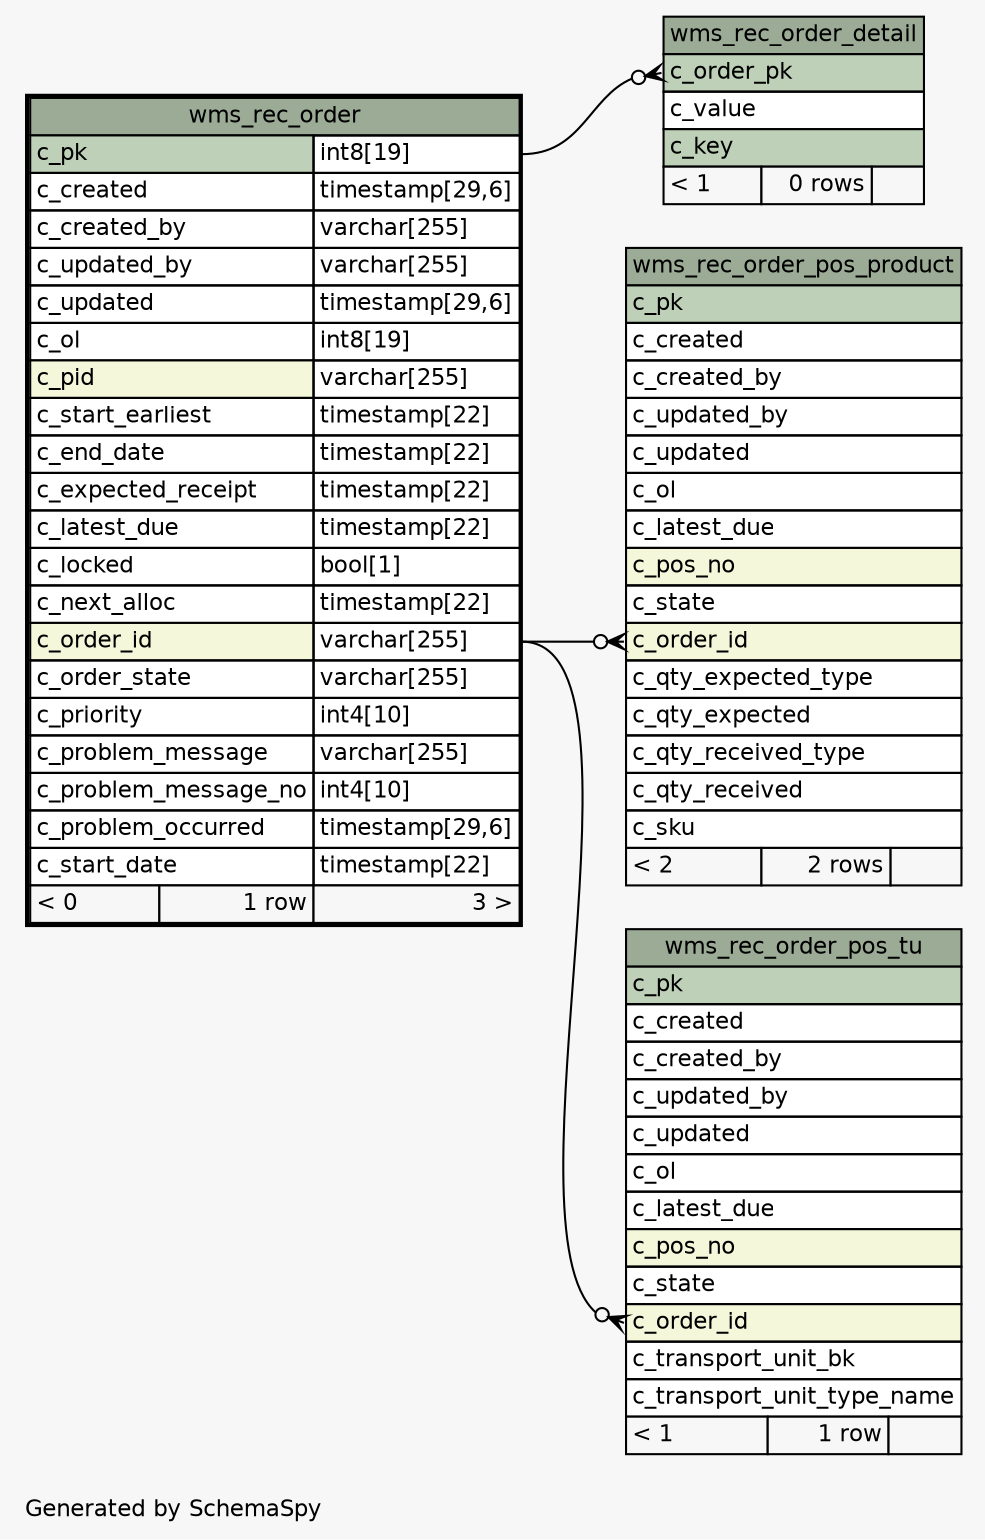 // dot 2.43.0 on Linux 5.15.0-1024-azure
// SchemaSpy rev Unknown
digraph "oneDegreeRelationshipsDiagram" {
  graph [
    rankdir="RL"
    bgcolor="#f7f7f7"
    label="\nGenerated by SchemaSpy"
    labeljust="l"
    nodesep="0.18"
    ranksep="0.46"
    fontname="Helvetica"
    fontsize="11"
  ];
  node [
    fontname="Helvetica"
    fontsize="11"
    shape="plaintext"
  ];
  edge [
    arrowsize="0.8"
  ];
  "wms_rec_order_detail":"c_order_pk":w -> "wms_rec_order":"c_pk.type":e [arrowhead=none dir=back arrowtail=crowodot];
  "wms_rec_order_pos_product":"c_order_id":w -> "wms_rec_order":"c_order_id.type":e [arrowhead=none dir=back arrowtail=crowodot];
  "wms_rec_order_pos_tu":"c_order_id":w -> "wms_rec_order":"c_order_id.type":e [arrowhead=none dir=back arrowtail=crowodot];
  "wms_rec_order" [
    label=<
    <TABLE BORDER="2" CELLBORDER="1" CELLSPACING="0" BGCOLOR="#ffffff">
      <TR><TD COLSPAN="3" BGCOLOR="#9bab96" ALIGN="CENTER">wms_rec_order</TD></TR>
      <TR><TD PORT="c_pk" COLSPAN="2" BGCOLOR="#bed1b8" ALIGN="LEFT">c_pk</TD><TD PORT="c_pk.type" ALIGN="LEFT">int8[19]</TD></TR>
      <TR><TD PORT="c_created" COLSPAN="2" ALIGN="LEFT">c_created</TD><TD PORT="c_created.type" ALIGN="LEFT">timestamp[29,6]</TD></TR>
      <TR><TD PORT="c_created_by" COLSPAN="2" ALIGN="LEFT">c_created_by</TD><TD PORT="c_created_by.type" ALIGN="LEFT">varchar[255]</TD></TR>
      <TR><TD PORT="c_updated_by" COLSPAN="2" ALIGN="LEFT">c_updated_by</TD><TD PORT="c_updated_by.type" ALIGN="LEFT">varchar[255]</TD></TR>
      <TR><TD PORT="c_updated" COLSPAN="2" ALIGN="LEFT">c_updated</TD><TD PORT="c_updated.type" ALIGN="LEFT">timestamp[29,6]</TD></TR>
      <TR><TD PORT="c_ol" COLSPAN="2" ALIGN="LEFT">c_ol</TD><TD PORT="c_ol.type" ALIGN="LEFT">int8[19]</TD></TR>
      <TR><TD PORT="c_pid" COLSPAN="2" BGCOLOR="#f4f7da" ALIGN="LEFT">c_pid</TD><TD PORT="c_pid.type" ALIGN="LEFT">varchar[255]</TD></TR>
      <TR><TD PORT="c_start_earliest" COLSPAN="2" ALIGN="LEFT">c_start_earliest</TD><TD PORT="c_start_earliest.type" ALIGN="LEFT">timestamp[22]</TD></TR>
      <TR><TD PORT="c_end_date" COLSPAN="2" ALIGN="LEFT">c_end_date</TD><TD PORT="c_end_date.type" ALIGN="LEFT">timestamp[22]</TD></TR>
      <TR><TD PORT="c_expected_receipt" COLSPAN="2" ALIGN="LEFT">c_expected_receipt</TD><TD PORT="c_expected_receipt.type" ALIGN="LEFT">timestamp[22]</TD></TR>
      <TR><TD PORT="c_latest_due" COLSPAN="2" ALIGN="LEFT">c_latest_due</TD><TD PORT="c_latest_due.type" ALIGN="LEFT">timestamp[22]</TD></TR>
      <TR><TD PORT="c_locked" COLSPAN="2" ALIGN="LEFT">c_locked</TD><TD PORT="c_locked.type" ALIGN="LEFT">bool[1]</TD></TR>
      <TR><TD PORT="c_next_alloc" COLSPAN="2" ALIGN="LEFT">c_next_alloc</TD><TD PORT="c_next_alloc.type" ALIGN="LEFT">timestamp[22]</TD></TR>
      <TR><TD PORT="c_order_id" COLSPAN="2" BGCOLOR="#f4f7da" ALIGN="LEFT">c_order_id</TD><TD PORT="c_order_id.type" ALIGN="LEFT">varchar[255]</TD></TR>
      <TR><TD PORT="c_order_state" COLSPAN="2" ALIGN="LEFT">c_order_state</TD><TD PORT="c_order_state.type" ALIGN="LEFT">varchar[255]</TD></TR>
      <TR><TD PORT="c_priority" COLSPAN="2" ALIGN="LEFT">c_priority</TD><TD PORT="c_priority.type" ALIGN="LEFT">int4[10]</TD></TR>
      <TR><TD PORT="c_problem_message" COLSPAN="2" ALIGN="LEFT">c_problem_message</TD><TD PORT="c_problem_message.type" ALIGN="LEFT">varchar[255]</TD></TR>
      <TR><TD PORT="c_problem_message_no" COLSPAN="2" ALIGN="LEFT">c_problem_message_no</TD><TD PORT="c_problem_message_no.type" ALIGN="LEFT">int4[10]</TD></TR>
      <TR><TD PORT="c_problem_occurred" COLSPAN="2" ALIGN="LEFT">c_problem_occurred</TD><TD PORT="c_problem_occurred.type" ALIGN="LEFT">timestamp[29,6]</TD></TR>
      <TR><TD PORT="c_start_date" COLSPAN="2" ALIGN="LEFT">c_start_date</TD><TD PORT="c_start_date.type" ALIGN="LEFT">timestamp[22]</TD></TR>
      <TR><TD ALIGN="LEFT" BGCOLOR="#f7f7f7">&lt; 0</TD><TD ALIGN="RIGHT" BGCOLOR="#f7f7f7">1 row</TD><TD ALIGN="RIGHT" BGCOLOR="#f7f7f7">3 &gt;</TD></TR>
    </TABLE>>
    URL="wms_rec_order.html"
    tooltip="wms_rec_order"
  ];
  "wms_rec_order_detail" [
    label=<
    <TABLE BORDER="0" CELLBORDER="1" CELLSPACING="0" BGCOLOR="#ffffff">
      <TR><TD COLSPAN="3" BGCOLOR="#9bab96" ALIGN="CENTER">wms_rec_order_detail</TD></TR>
      <TR><TD PORT="c_order_pk" COLSPAN="3" BGCOLOR="#bed1b8" ALIGN="LEFT">c_order_pk</TD></TR>
      <TR><TD PORT="c_value" COLSPAN="3" ALIGN="LEFT">c_value</TD></TR>
      <TR><TD PORT="c_key" COLSPAN="3" BGCOLOR="#bed1b8" ALIGN="LEFT">c_key</TD></TR>
      <TR><TD ALIGN="LEFT" BGCOLOR="#f7f7f7">&lt; 1</TD><TD ALIGN="RIGHT" BGCOLOR="#f7f7f7">0 rows</TD><TD ALIGN="RIGHT" BGCOLOR="#f7f7f7">  </TD></TR>
    </TABLE>>
    URL="wms_rec_order_detail.html"
    tooltip="wms_rec_order_detail"
  ];
  "wms_rec_order_pos_product" [
    label=<
    <TABLE BORDER="0" CELLBORDER="1" CELLSPACING="0" BGCOLOR="#ffffff">
      <TR><TD COLSPAN="3" BGCOLOR="#9bab96" ALIGN="CENTER">wms_rec_order_pos_product</TD></TR>
      <TR><TD PORT="c_pk" COLSPAN="3" BGCOLOR="#bed1b8" ALIGN="LEFT">c_pk</TD></TR>
      <TR><TD PORT="c_created" COLSPAN="3" ALIGN="LEFT">c_created</TD></TR>
      <TR><TD PORT="c_created_by" COLSPAN="3" ALIGN="LEFT">c_created_by</TD></TR>
      <TR><TD PORT="c_updated_by" COLSPAN="3" ALIGN="LEFT">c_updated_by</TD></TR>
      <TR><TD PORT="c_updated" COLSPAN="3" ALIGN="LEFT">c_updated</TD></TR>
      <TR><TD PORT="c_ol" COLSPAN="3" ALIGN="LEFT">c_ol</TD></TR>
      <TR><TD PORT="c_latest_due" COLSPAN="3" ALIGN="LEFT">c_latest_due</TD></TR>
      <TR><TD PORT="c_pos_no" COLSPAN="3" BGCOLOR="#f4f7da" ALIGN="LEFT">c_pos_no</TD></TR>
      <TR><TD PORT="c_state" COLSPAN="3" ALIGN="LEFT">c_state</TD></TR>
      <TR><TD PORT="c_order_id" COLSPAN="3" BGCOLOR="#f4f7da" ALIGN="LEFT">c_order_id</TD></TR>
      <TR><TD PORT="c_qty_expected_type" COLSPAN="3" ALIGN="LEFT">c_qty_expected_type</TD></TR>
      <TR><TD PORT="c_qty_expected" COLSPAN="3" ALIGN="LEFT">c_qty_expected</TD></TR>
      <TR><TD PORT="c_qty_received_type" COLSPAN="3" ALIGN="LEFT">c_qty_received_type</TD></TR>
      <TR><TD PORT="c_qty_received" COLSPAN="3" ALIGN="LEFT">c_qty_received</TD></TR>
      <TR><TD PORT="c_sku" COLSPAN="3" ALIGN="LEFT">c_sku</TD></TR>
      <TR><TD ALIGN="LEFT" BGCOLOR="#f7f7f7">&lt; 2</TD><TD ALIGN="RIGHT" BGCOLOR="#f7f7f7">2 rows</TD><TD ALIGN="RIGHT" BGCOLOR="#f7f7f7">  </TD></TR>
    </TABLE>>
    URL="wms_rec_order_pos_product.html"
    tooltip="wms_rec_order_pos_product"
  ];
  "wms_rec_order_pos_tu" [
    label=<
    <TABLE BORDER="0" CELLBORDER="1" CELLSPACING="0" BGCOLOR="#ffffff">
      <TR><TD COLSPAN="3" BGCOLOR="#9bab96" ALIGN="CENTER">wms_rec_order_pos_tu</TD></TR>
      <TR><TD PORT="c_pk" COLSPAN="3" BGCOLOR="#bed1b8" ALIGN="LEFT">c_pk</TD></TR>
      <TR><TD PORT="c_created" COLSPAN="3" ALIGN="LEFT">c_created</TD></TR>
      <TR><TD PORT="c_created_by" COLSPAN="3" ALIGN="LEFT">c_created_by</TD></TR>
      <TR><TD PORT="c_updated_by" COLSPAN="3" ALIGN="LEFT">c_updated_by</TD></TR>
      <TR><TD PORT="c_updated" COLSPAN="3" ALIGN="LEFT">c_updated</TD></TR>
      <TR><TD PORT="c_ol" COLSPAN="3" ALIGN="LEFT">c_ol</TD></TR>
      <TR><TD PORT="c_latest_due" COLSPAN="3" ALIGN="LEFT">c_latest_due</TD></TR>
      <TR><TD PORT="c_pos_no" COLSPAN="3" BGCOLOR="#f4f7da" ALIGN="LEFT">c_pos_no</TD></TR>
      <TR><TD PORT="c_state" COLSPAN="3" ALIGN="LEFT">c_state</TD></TR>
      <TR><TD PORT="c_order_id" COLSPAN="3" BGCOLOR="#f4f7da" ALIGN="LEFT">c_order_id</TD></TR>
      <TR><TD PORT="c_transport_unit_bk" COLSPAN="3" ALIGN="LEFT">c_transport_unit_bk</TD></TR>
      <TR><TD PORT="c_transport_unit_type_name" COLSPAN="3" ALIGN="LEFT">c_transport_unit_type_name</TD></TR>
      <TR><TD ALIGN="LEFT" BGCOLOR="#f7f7f7">&lt; 1</TD><TD ALIGN="RIGHT" BGCOLOR="#f7f7f7">1 row</TD><TD ALIGN="RIGHT" BGCOLOR="#f7f7f7">  </TD></TR>
    </TABLE>>
    URL="wms_rec_order_pos_tu.html"
    tooltip="wms_rec_order_pos_tu"
  ];
}

